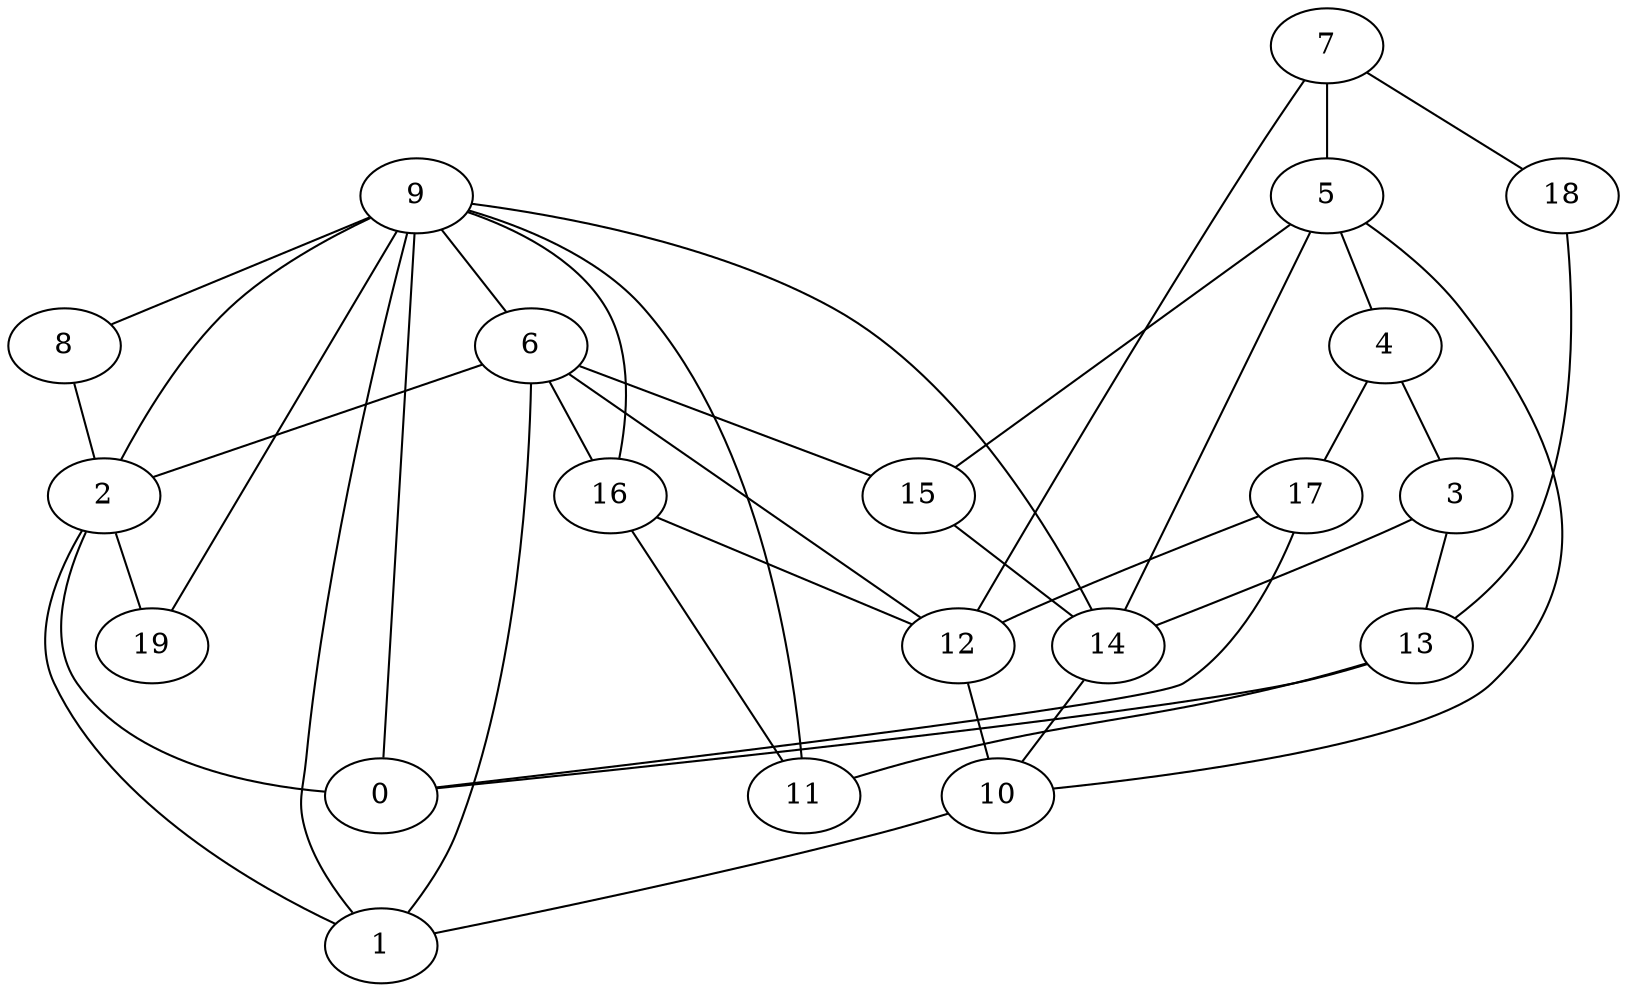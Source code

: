 digraph GG_graph {

subgraph G_graph {
edge [color = black]
"8" -> "2" [dir = none]
"9" -> "1" [dir = none]
"9" -> "2" [dir = none]
"9" -> "19" [dir = none]
"9" -> "0" [dir = none]
"9" -> "6" [dir = none]
"9" -> "11" [dir = none]
"9" -> "14" [dir = none]
"9" -> "16" [dir = none]
"9" -> "8" [dir = none]
"3" -> "13" [dir = none]
"3" -> "14" [dir = none]
"16" -> "11" [dir = none]
"16" -> "12" [dir = none]
"5" -> "4" [dir = none]
"5" -> "10" [dir = none]
"5" -> "15" [dir = none]
"10" -> "1" [dir = none]
"4" -> "17" [dir = none]
"14" -> "10" [dir = none]
"15" -> "14" [dir = none]
"13" -> "0" [dir = none]
"13" -> "11" [dir = none]
"17" -> "0" [dir = none]
"17" -> "12" [dir = none]
"7" -> "12" [dir = none]
"7" -> "5" [dir = none]
"7" -> "18" [dir = none]
"18" -> "13" [dir = none]
"12" -> "10" [dir = none]
"6" -> "15" [dir = none]
"6" -> "2" [dir = none]
"6" -> "12" [dir = none]
"6" -> "1" [dir = none]
"6" -> "16" [dir = none]
"2" -> "1" [dir = none]
"2" -> "0" [dir = none]
"2" -> "19" [dir = none]
"5" -> "14" [dir = none]
"4" -> "3" [dir = none]
}

}
